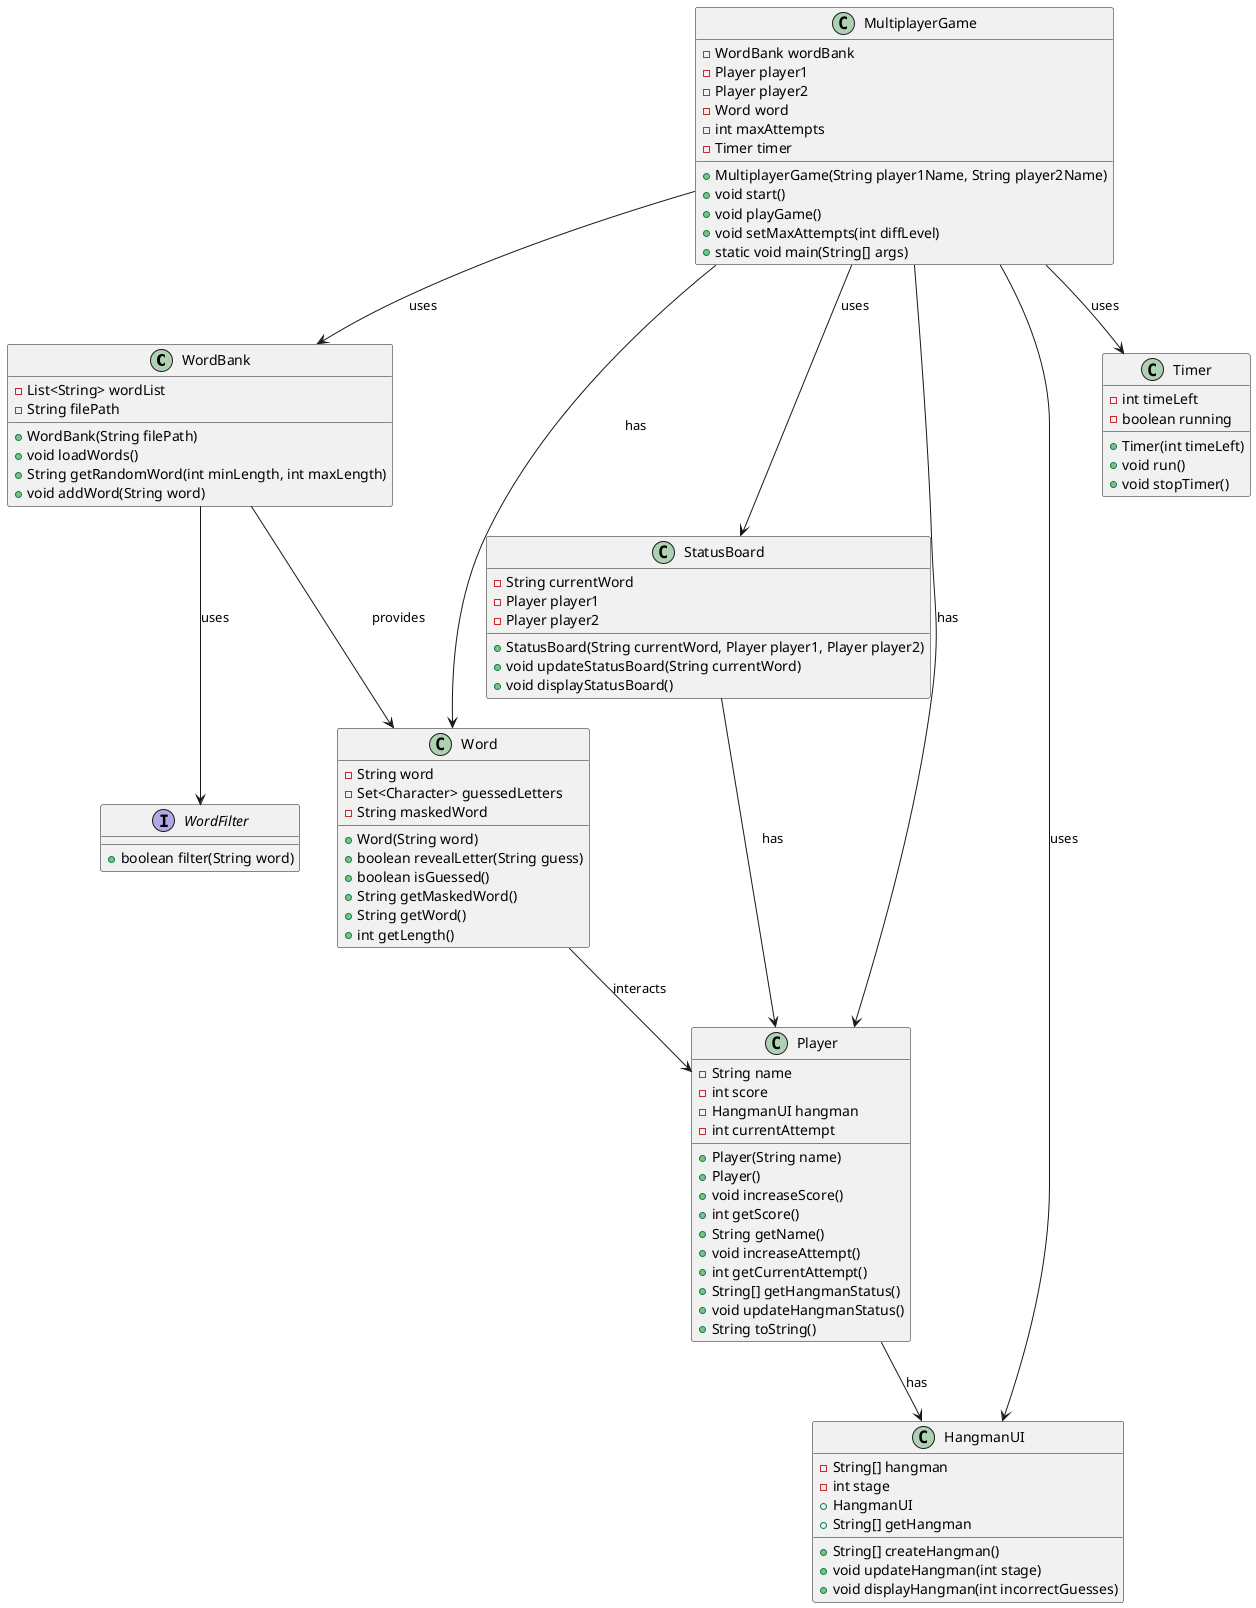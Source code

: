@startuml

class WordBank {
    - List<String> wordList
    - String filePath
    + WordBank(String filePath)
    + void loadWords()
    + String getRandomWord(int minLength, int maxLength)
    + void addWord(String word)
}

interface WordFilter{
    + boolean filter(String word)
}

class Player {
    - String name
    - int score
    - HangmanUI hangman
    - int currentAttempt
    + Player(String name)
    + Player()
    + void increaseScore()
    + int getScore()
    + String getName()
    + void increaseAttempt()
    + int getCurrentAttempt()
    + String[] getHangmanStatus()
    + void updateHangmanStatus()
    + String toString()
}

class Word {
    - String word
    - Set<Character> guessedLetters
    - String maskedWord
    + Word(String word)
    + boolean revealLetter(String guess)
    + boolean isGuessed()
    + String getMaskedWord()
    + String getWord()
    + int getLength()
}
class StatusBoard {
    - String currentWord
    - Player player1
    - Player player2
    + StatusBoard(String currentWord, Player player1, Player player2)
    + void updateStatusBoard(String currentWord)
    + void displayStatusBoard()
}

class HangmanUI {
    - String[] hangman
    - int stage
    + HangmanUI
    + String[] createHangman()
    + void updateHangman(int stage)
    + void displayHangman(int incorrectGuesses)
    + String[] getHangman
}

class Timer {
    - int timeLeft
    - boolean running
    + Timer(int timeLeft)
    + void run()
    + void stopTimer()
}

class MultiplayerGame {
    - WordBank wordBank
    - Player player1
    - Player player2
    - Word word
    - int maxAttempts
    - Timer timer
    + MultiplayerGame(String player1Name, String player2Name)
    + void start()
    + void playGame()
    + void setMaxAttempts(int diffLevel)
    + static void main(String[] args)
}

MultiplayerGame --> WordBank : uses
MultiplayerGame --> Player : has
MultiplayerGame --> Word : has
MultiplayerGame --> HangmanUI : uses
MultiplayerGame --> Timer : uses
WordBank --> WordFilter : uses
WordBank --> Word : provides
Word --> Player : interacts
MultiplayerGame --> StatusBoard : uses
StatusBoard --> Player : has
Player --> HangmanUI : has


@enduml